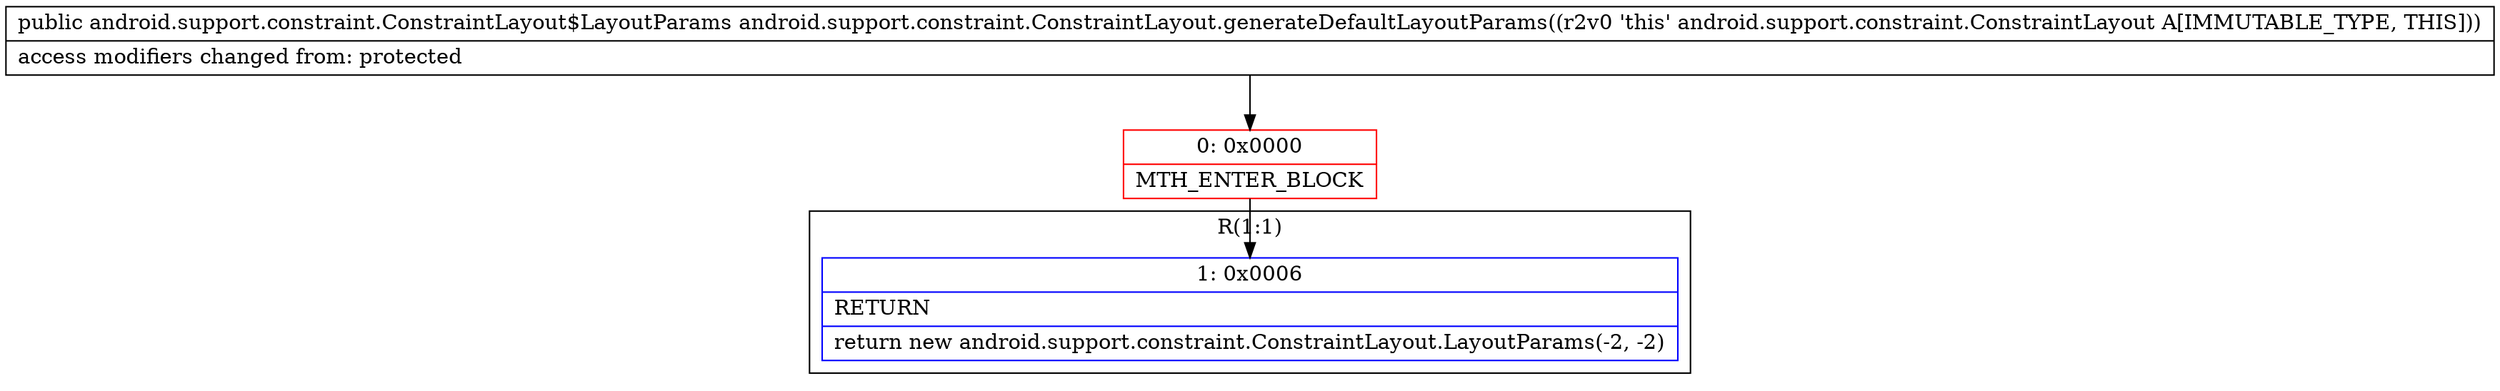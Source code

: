 digraph "CFG forandroid.support.constraint.ConstraintLayout.generateDefaultLayoutParams()Landroid\/support\/constraint\/ConstraintLayout$LayoutParams;" {
subgraph cluster_Region_1177852436 {
label = "R(1:1)";
node [shape=record,color=blue];
Node_1 [shape=record,label="{1\:\ 0x0006|RETURN\l|return new android.support.constraint.ConstraintLayout.LayoutParams(\-2, \-2)\l}"];
}
Node_0 [shape=record,color=red,label="{0\:\ 0x0000|MTH_ENTER_BLOCK\l}"];
MethodNode[shape=record,label="{public android.support.constraint.ConstraintLayout$LayoutParams android.support.constraint.ConstraintLayout.generateDefaultLayoutParams((r2v0 'this' android.support.constraint.ConstraintLayout A[IMMUTABLE_TYPE, THIS]))  | access modifiers changed from: protected\l}"];
MethodNode -> Node_0;
Node_0 -> Node_1;
}

